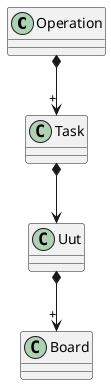 @startuml

class Operation
Operation *-down-> "+" Task

class Task
Task *-down-> Uut

class Uut
Uut *-down-> "+" Board

class Board
@enduml